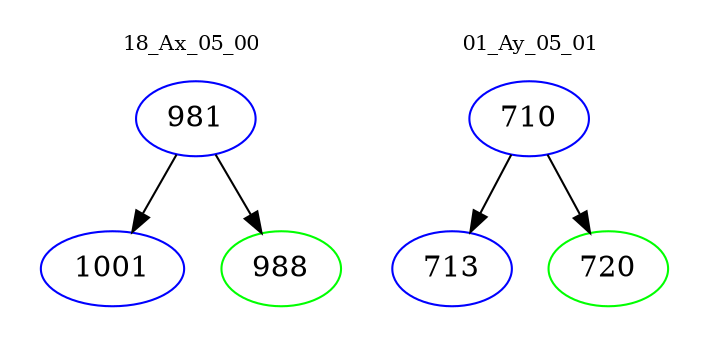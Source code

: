 digraph{
subgraph cluster_0 {
color = white
label = "18_Ax_05_00";
fontsize=10;
T0_981 [label="981", color="blue"]
T0_981 -> T0_1001 [color="black"]
T0_1001 [label="1001", color="blue"]
T0_981 -> T0_988 [color="black"]
T0_988 [label="988", color="green"]
}
subgraph cluster_1 {
color = white
label = "01_Ay_05_01";
fontsize=10;
T1_710 [label="710", color="blue"]
T1_710 -> T1_713 [color="black"]
T1_713 [label="713", color="blue"]
T1_710 -> T1_720 [color="black"]
T1_720 [label="720", color="green"]
}
}
